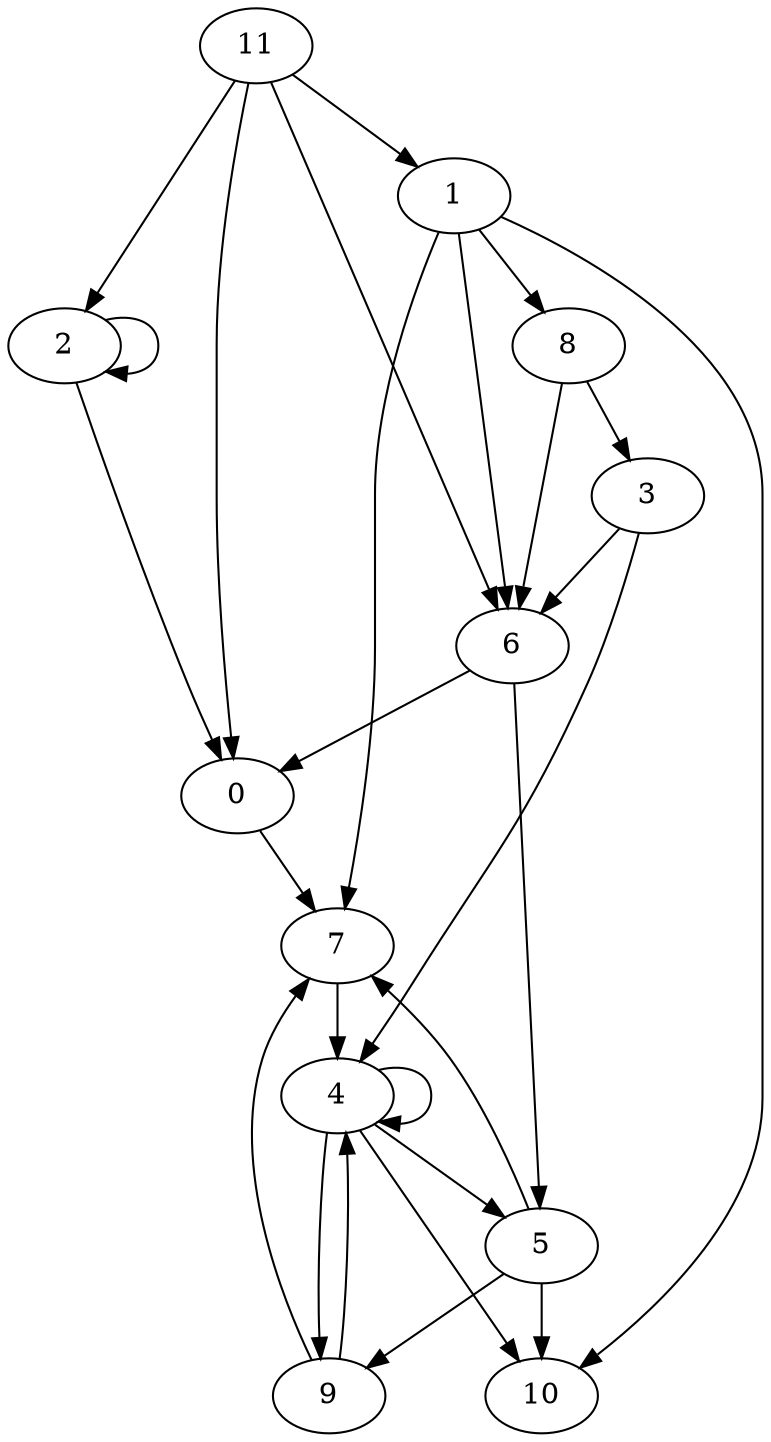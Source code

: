 digraph  {
	
	n6[label="0"];
	n11[label="1"];
	n2[label="10"];
	n10[label="11"];
	n12[label="2"];
	n8[label="3"];
	n1[label="4"];
	n4[label="5"];
	n5[label="6"];
	n7[label="7"];
	n9[label="8"];
	n3[label="9"];
	n6->n7[penwidth="1"];
	n11->n9[penwidth="1"];
	n11->n7[penwidth="1"];
	n11->n2[penwidth="1"];
	n11->n5[penwidth="1"];
	n10->n11[penwidth="1"];
	n10->n5[penwidth="1"];
	n10->n12[penwidth="1"];
	n10->n6[penwidth="1"];
	n12->n6[penwidth="1"];
	n12->n12[penwidth="1"];
	n8->n1[penwidth="1"];
	n8->n5[penwidth="1"];
	n1->n3[penwidth="1"];
	n1->n4[penwidth="1"];
	n1->n2[penwidth="1"];
	n1->n1[penwidth="1"];
	n4->n7[penwidth="1"];
	n4->n3[penwidth="1"];
	n4->n2[penwidth="1"];
	n5->n4[penwidth="1"];
	n5->n6[penwidth="1"];
	n7->n1[penwidth="1"];
	n9->n5[penwidth="1"];
	n9->n8[penwidth="1"];
	n3->n1[penwidth="1"];
	n3->n7[penwidth="1"];
	
}
